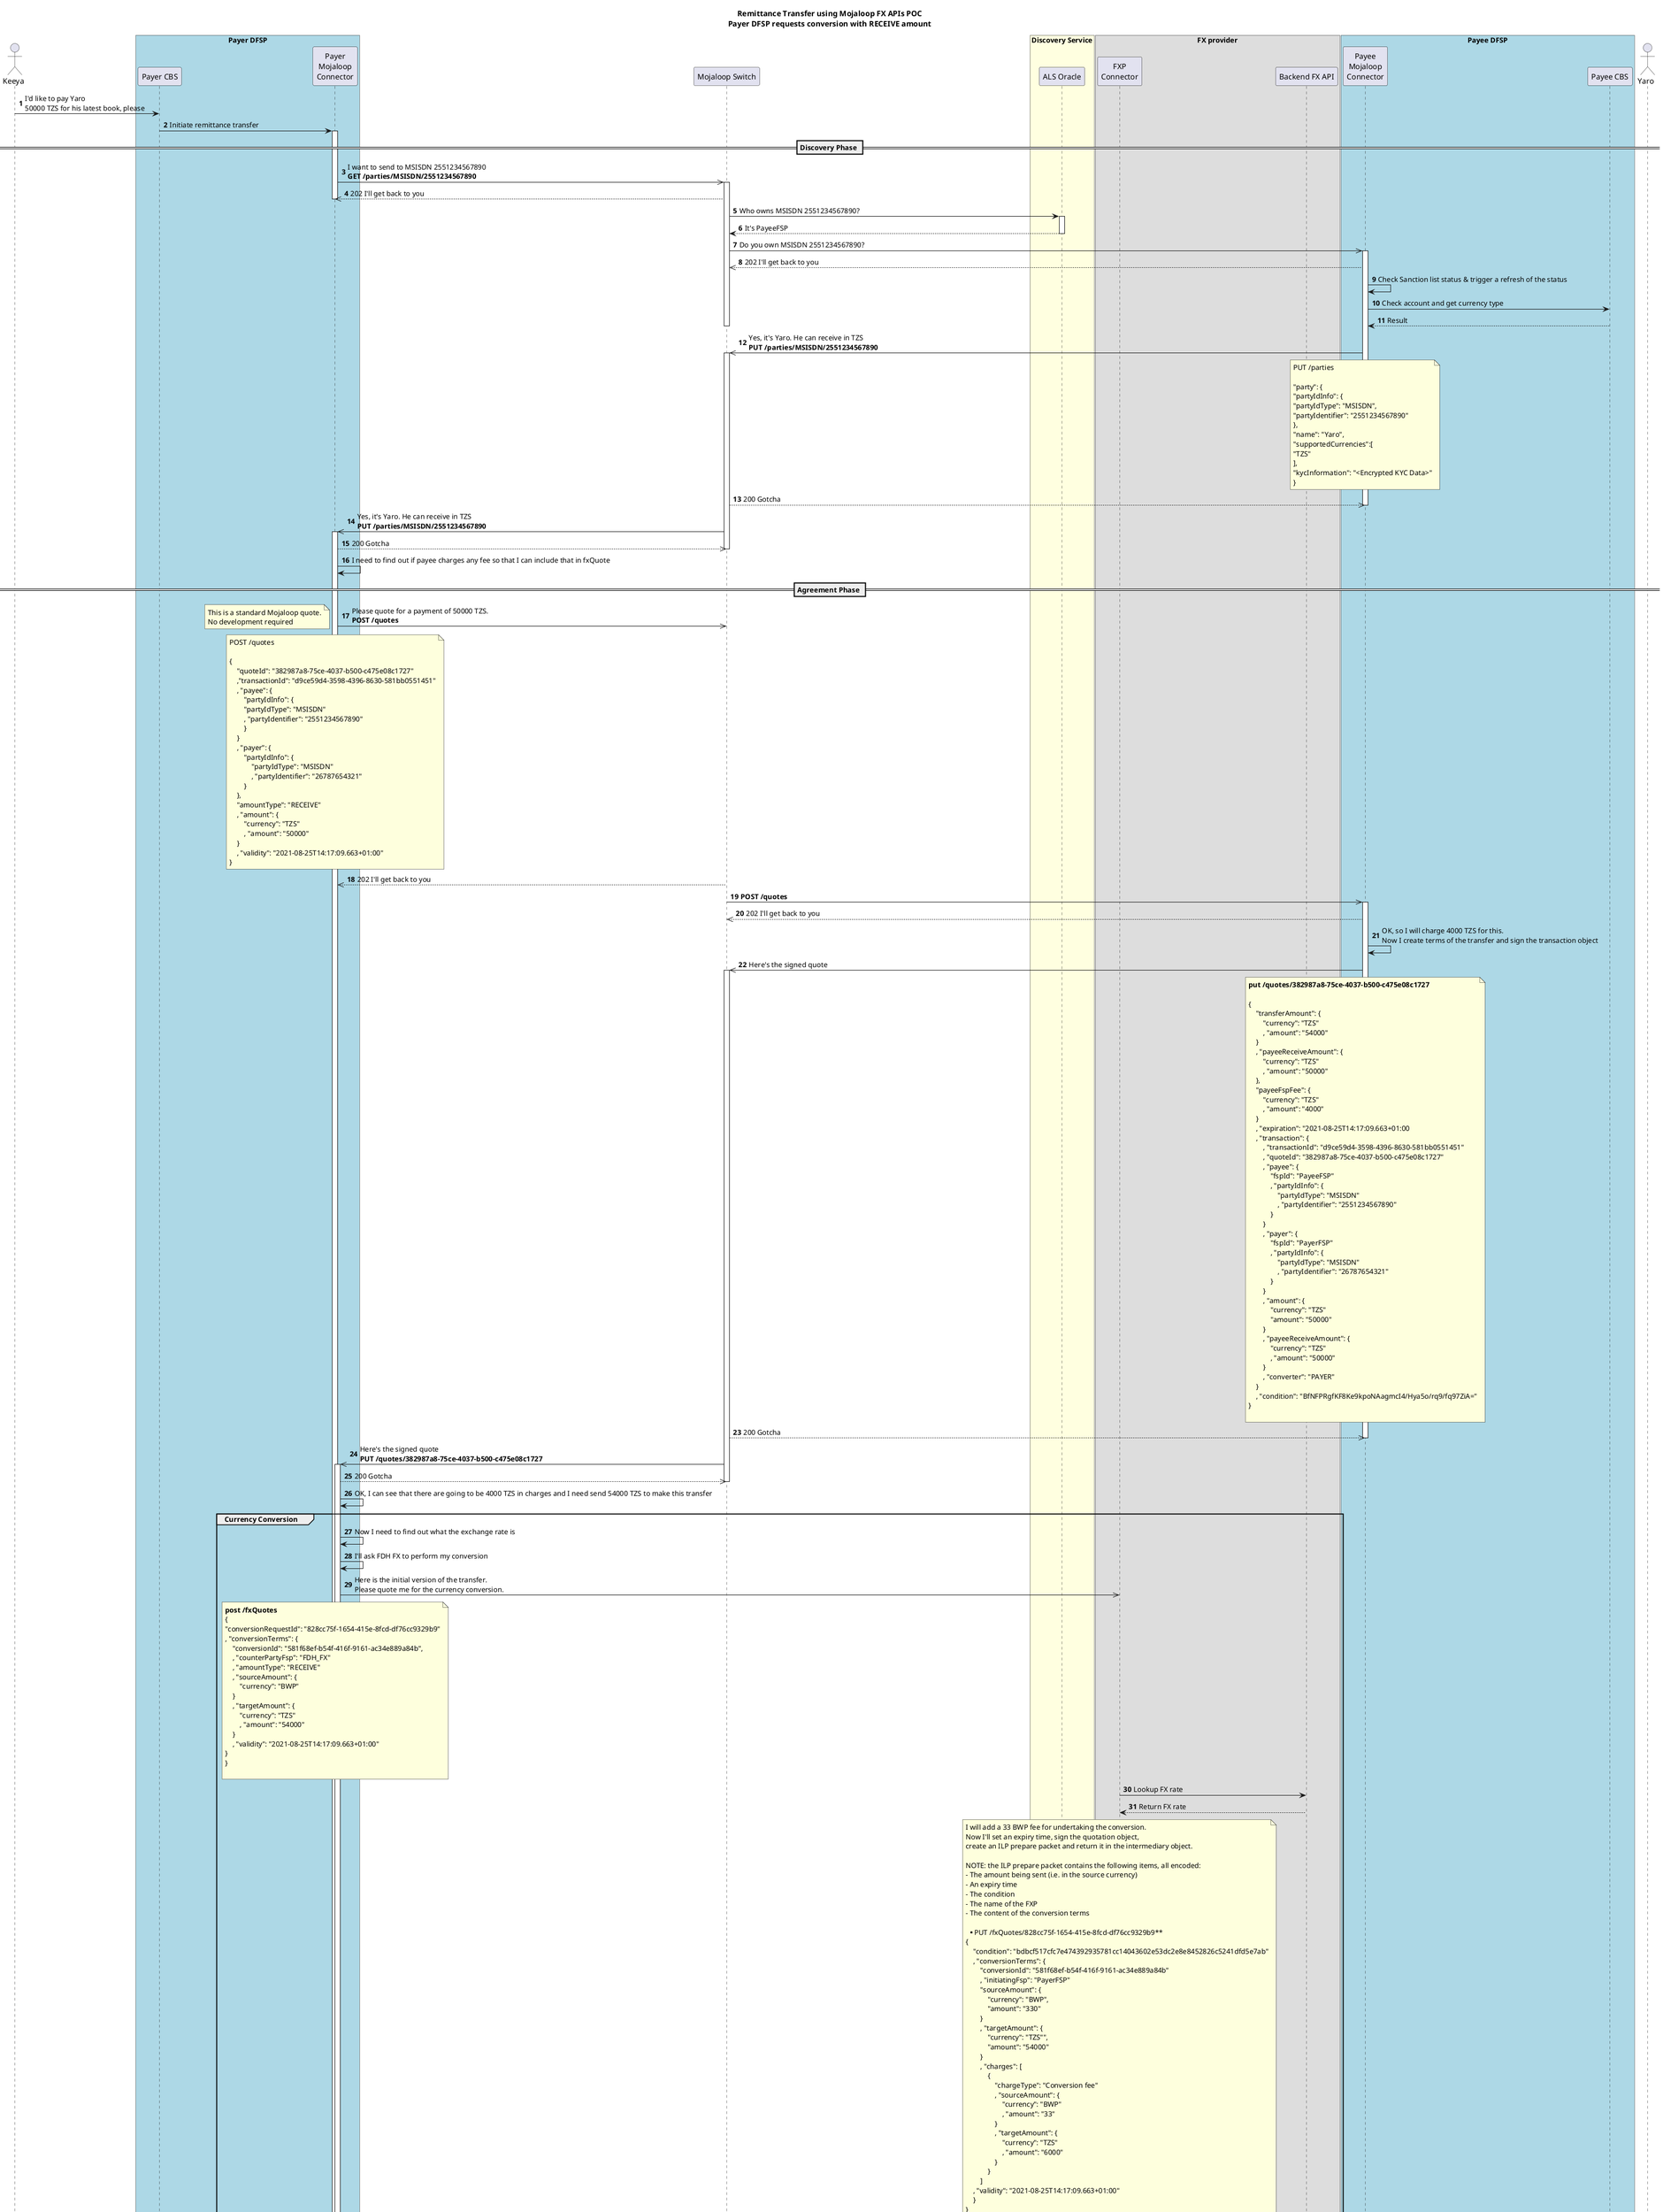 @startuml

!$simplified = false
!$shortCutSingleFXP = true
!$hideSwitchDetail = false
!$senderName = "Keeya"
!$receiverName = "Yaro"
!$payerCurrency = "BWP"
!$payeeCurrency = "TZS"
!$payerFSPID = "PayerFSP"
!$payeeFSPID = "PayeeFSP"
!$payerMSISDN = "26787654321"
!$payeeMSISDN = "2551234567890"
!$payeeReceiveAmount = "50000"
!$payeeFee = "4000"
!$targetAmount = "54000"
!$fxpChargesSource = "33"
!$fxpChargesTarget = "6000"
!$fxpSourceAmount = "330"
!$fxpTargetAmount = "54000"
!$totalChargesSourceCurrency = "55"


title Remittance Transfer using Mojaloop FX APIs POC\nPayer DFSP requests conversion with RECEIVE amount
actor "$senderName" as A1
box "Payer DFSP" #LightBlue  
  participant "Payer CBS" as PayerCBS
  participant "Payer\nMojaloop\nConnector" as D1
end box

participant "Mojaloop Switch" as S1

box "Discovery Service" #LightYellow
  participant "ALS Oracle" as ALS
end box

box "FX provider"  
  participant "FXP\nConnector" as FXP
  participant "Backend FX API" as FXPBackend
end box

box "Payee DFSP" #LightBlue   
  participant "Payee\nMojaloop\nConnector" as D2
  participant "Payee CBS" as PayeeCBS
end box

actor "$receiverName" as A2
autonumber

A1->PayerCBS:I'd like to pay $receiverName\n$payeeReceiveAmount $payeeCurrency for his latest book, please
PayerCBS->D1: Initiate remittance transfer
== Discovery Phase ==
activate D1
D1->>S1:I want to send to MSISDN $payeeMSISDN\n**GET /parties/MSISDN/$payeeMSISDN**
activate S1
!if ($simplified != true)
S1-->>D1:202 I'll get back to you
!endif
deactivate D1
S1->ALS:Who owns MSISDN $payeeMSISDN?
activate ALS
ALS-->S1:It's $payeeFSPID
deactivate ALS
S1->>D2:Do you own MSISDN $payeeMSISDN?
activate D2
!if ($simplified != true)
D2-->>S1:202 I'll get back to you
!endif
D2->D2: Check Sanction list status & trigger a refresh of the status
D2->PayeeCBS: Check account and get currency type
!if ($simplified != true)
PayeeCBS-->D2: Result
!endif
deactivate S1
D2->>S1:Yes, it's $receiverName. He can receive in $payeeCurrency\n**PUT /parties/MSISDN/$payeeMSISDN**
!if ($simplified != true)
note over D2
    PUT /parties

    "party": {
    "partyIdInfo": {
    "partyIdType": "MSISDN",
    "partyIdentifier": "$payeeMSISDN"
    },
    "name": "$receiverName",
    "supportedCurrencies":[
    "$payeeCurrency"
    ],
    "kycInformation": "<Encrypted KYC Data>"
    }
end note
!else
note over D2
    Payee Info with Encrypted KYC Data
end note
!endif
activate S1
!if ($simplified != true)
S1-->>D2:200 Gotcha
!endif
deactivate D2
S1->>D1:Yes, it's $receiverName. He can receive in $payeeCurrency\n**PUT /parties/MSISDN/$payeeMSISDN**
activate D1
!if ($simplified != true)
D1-->>S1:200 Gotcha
!endif
deactivate S1

!if ($shortCutSingleFXP != true)
== Get FX providers ==

D1->D1:Hmmm. I can only send in $payerCurrency.\nI need to get some currency conversion

D1->>S1:What FXPs do you know about?\n**GET /services/FXP**
activate S1
!if ($simplified != true)
S1-->>D1:202 I'll get back to you
!endif
deactivate D1
S1->ALS:What FXPs do you know about?
activate ALS
ALS-->S1:FDH FX
deactivate ALS
S1->>D1:Here are the available FXPs:FDH FX
note over S1
    PUT /services/FXP

    "fxpProviders": [
    "FDH_FX"
    ]
end note
activate D1
!if ($simplified != true)
D1-->>S1:200 Gotcha
!endif

!endif

D1->D1: I need to find out if payee charges any fee so that I can include that in fxQuote

== Agreement Phase ==
D1->>S1:Please quote for a payment of $payeeReceiveAmount $payeeCurrency.\n**POST /quotes**
note left
 This is a standard Mojaloop quote.
 No development required
end note
!if ($simplified != true)
note over D1
    POST /quotes

    {
        "quoteId": "382987a8-75ce-4037-b500-c475e08c1727"
        ,"transactionId": "d9ce59d4-3598-4396-8630-581bb0551451"
        , "payee": {
            "partyIdInfo": {
            "partyIdType": "MSISDN"
            , "partyIdentifier": "$payeeMSISDN"
            }
        }
        , "payer": {
            "partyIdInfo": {
                "partyIdType": "MSISDN"
                , "partyIdentifier": "$payerMSISDN"
            }
        },
        "amountType": "RECEIVE"
        , "amount": {
            "currency": "$payeeCurrency"
            , "amount": "$payeeReceiveAmount"
        }
        , "validity": "2021-08-25T14:17:09.663+01:00"
    }
end note
!endif
!if ($simplified != true)
S1-->>D1:202 I'll get back to you
!endif
S1->>D2:**POST /quotes**
activate D2
!if ($simplified != true)
D2-->>S1:202 I'll get back to you
!endif
deactivate S1
D2->D2:OK, so I will charge $payeeFee $payeeCurrency for this.\nNow I create terms of the transfer and sign the transaction object
D2->>S1:Here's the signed quote
note over D2
    **put /quotes/382987a8-75ce-4037-b500-c475e08c1727**

    {
        "transferAmount": {
            "currency": "$payeeCurrency"
            , "amount": "$targetAmount"
        }
        , "payeeReceiveAmount": {
            "currency": "$payeeCurrency"
            , "amount": "$payeeReceiveAmount"
        },
        "payeeFspFee": {
            "currency": "$payeeCurrency"
            , "amount": "$payeeFee"
        }
        , "expiration": "2021-08-25T14:17:09.663+01:00
        , "transaction": {
            , "transactionId": "d9ce59d4-3598-4396-8630-581bb0551451"
            , "quoteId": "382987a8-75ce-4037-b500-c475e08c1727"
            , "payee": {
                "fspId": "$payeeFSPID"
                , "partyIdInfo": {
                    "partyIdType": "MSISDN"
                    , "partyIdentifier": "$payeeMSISDN"
                }
            }
            , "payer": {
                "fspId": "$payerFSPID"
                , "partyIdInfo": {
                    "partyIdType": "MSISDN"
                    , "partyIdentifier": "$payerMSISDN"
                }
            }
            , "amount": {
                "currency": "$payeeCurrency"
                "amount": "$payeeReceiveAmount"
            }
            , "payeeReceiveAmount": {
                "currency": "$payeeCurrency"
                , "amount": "$payeeReceiveAmount"
            }
            , "converter": "PAYER"
        }
        , "condition": "BfNFPRgfKF8Ke9kpoNAagmcI4/Hya5o/rq9/fq97ZiA="
    }

end note
activate S1
!if ($simplified != true)
S1-->>D2:200 Gotcha
!endif
deactivate D2
S1->>D1:Here's the signed quote\n**PUT /quotes/382987a8-75ce-4037-b500-c475e08c1727**
activate D1
!if ($simplified != true)
D1-->>S1:200 Gotcha
!endif
deactivate S1
D1->D1:OK, I can see that there are going to be $payeeFee $payeeCurrency in charges and I need send $targetAmount $payeeCurrency to make this transfer

group Currency Conversion 
D1->D1:Now I need to find out what the exchange rate is
deactivate S1
D1->D1:I'll ask FDH FX to perform my conversion

!if ($shortCutSingleFXP != true)
D1->>S1:Here is the initial version of the transfer.\nPlease quote me for the currency conversion.
!else
D1->>FXP:Here is the initial version of the transfer.\nPlease quote me for the currency conversion.
!endif
note over D1
    **post /fxQuotes**
    {
    "conversionRequestId": "828cc75f-1654-415e-8fcd-df76cc9329b9"
    , "conversionTerms": {
        "conversionId": "581f68ef-b54f-416f-9161-ac34e889a84b",
        , "counterPartyFsp": "FDH_FX"
        , "amountType": "RECEIVE"
        , "sourceAmount": {
            "currency": "$payerCurrency"
        }
        , "targetAmount": {
            "currency": "$payeeCurrency"
            , "amount": "$targetAmount"
        }
        , "validity": "2021-08-25T14:17:09.663+01:00"
    }
    }

end note
!if ($shortCutSingleFXP != true)
activate S1
!if ($simplified != true)
S1-->>D1:202 I'll get back to you
!endif
deactivate D1
S1->>FXP:Here is the initial version of the transfer.\nPlease quote me for the currency conversion.\n**POST /fxQuote**
activate FXP
!if ($simplified != true)
FXP-->>S1:202 I'll get back to you
!endif
deactivate S1
!else
!endif
FXP->FXPBackend:Lookup FX rate
FXPBackend-->FXP:Return FX rate
' !if ($shortCutSingleFXP != true)

note over FXP
    I will add a $fxpChargesSource $payerCurrency fee for undertaking the conversion.
    Now I'll set an expiry time, sign the quotation object,
    create an ILP prepare packet and return it in the intermediary object.

    NOTE: the ILP prepare packet contains the following items, all encoded:
    - The amount being sent (i.e. in the source currency)
    - An expiry time
    - The condition
    - The name of the FXP
    - The content of the conversion terms

    ** PUT /fxQuotes/828cc75f-1654-415e-8fcd-df76cc9329b9**
    {
        "condition": "bdbcf517cfc7e474392935781cc14043602e53dc2e8e8452826c5241dfd5e7ab"
        , "conversionTerms": {
            "conversionId": "581f68ef-b54f-416f-9161-ac34e889a84b"
            , "initiatingFsp": "$payerFSPID"
            "sourceAmount": {
                "currency": "$payerCurrency",
                "amount": "$fxpSourceAmount"
            }
            , "targetAmount": {
                "currency": "$payeeCurrency"",
                "amount": "$fxpTargetAmount"
            }
            , "charges": [
                {
                    "chargeType": "Conversion fee"
                    , "sourceAmount": {
                        "currency": "$payerCurrency"
                        , "amount": "$fxpChargesSource"
                    }
                    , "targetAmount": {
                        "currency": "$payeeCurrency"
                        , "amount": "$fxpChargesTarget"
                    }
                }
            ]
        , "validity": "2021-08-25T14:17:09.663+01:00"
        }
    }
end note
!if ($shortCutSingleFXP != true)
FXP->>S1:Here's the signed conversion object
activate S1
!if ($simplified != true)
S1-->>FXP:200 Gotcha
!endif
deactivate FXP
S1->>D1:Here's the signed conversion object\n**PUT /fxQuotes/828cc75f-1654-415e-8fcd-df76cc9329b9**
activate D1
!if ($simplified != true)
D1-->>S1:Gotcha
!endif
deactivate S1
!else
FXP-->>D1:Here's the signed conversion object\n**PUT /fxQuotes/828cc75f-1654-415e-8fcd-df76cc9329b9**
activate D1
!endif

end group

== Sender Confirmation ==

D1->PayerCBS:Here's the quote for the transfer\nIt expires at 2021-08-25T14:17:09.663+01:00
PayerCBS->A1:Hi, $senderName: I can do the transfer.\nIt'll cost you $totalChargesSourceCurrency $payerCurrency in fees\nand $receiverName will receive\n$payeeReceiveAmount $payeeCurrency.\nLet me know if you want to go ahead
A1-->PayerCBS:Great! Yes please, go ahead

PayerCBS-->D1: Payer has accepted the terms please proceed

== Transfer Phase ==
D1->D1:First, activate the conversion
D1->>S1:Please confirm your part of the transfer
note over D1
**POST /fxTransfers**
{
    "commitRequestId": "77c9d78d-c26a-4474-8b3c-99b96a814bfc"
    , "determiningTransactionId": "d9ce59d4-3598-4396-8630-581bb0551451"
    , "requestingFsp": "$payerFSPID"
    , "respondingFxp": "FDH_FX"
    , "sourceAmount": {
        "currency": "$payerCurrency",
        "amount": "$fxpSourceAmount"
    }
    , "targetAmount": {
        "currency": "$payeeCurrency",
        "amount": "$fxpTargetAmount"
    }
    , "condition": "bdbcf517cfc7e474392935781cc14043602e53dc2e8e8452826c5241dfd5e7ab"
}
end note
activate S1
!if ($simplified != true)
S1-->>D1:202 I'll get back to you
!endif
deactivate D2
!if ($hideSwitchDetail != true)
S1->S1:OK, so this is an FX confirmation.
S1->S1: Does the sender have an account in this currency?\nYes, it does.
!endif
S1->S1: Liquidity check and reserve on Payer DFSP's account
!if ($hideSwitchDetail != true)
note over S1
Reservations:

**$payerFSPID has a reservation of $fxpSourceAmount $payerCurrency**
end note
!endif
S1->>FXP:Please confirm the currency conversion part of the transfer\n** POST /fxTransfers**
activate FXP
!if ($simplified != true)
FXP-->>S1:202 I'll get back to you
!endif
deactivate S1
FXP->FXPBackend:Reserve funds for FX conversion
FXPBackend->FXP:Success
FXP->>S1:Confirmed. Here's the fulfilment
note over FXP
**PUT /fxTransfers/77c9d78d-c26a-4474-8b3c-99b96a814bfc**
{
    "fulfilment": "188909ceb6cd5c35d5c6b394f0a9e5a0571199c332fbd013dc1e6b8a2d5fff42"
    , "completedTimeStamp": "2021-08-25T14:17:08.175+01:00"
    , "conversionState": "RESERVED"
}
end note
activate S1
!if ($simplified != true)
S1-->>FXP:200 Gotcha
!endif
deactivate FXP
!if ($simplified != true)
S1->S1:Check fulfilment matches and cancel if not.
alt Conversion failed
S1->FXP:Sorry. Conversion failed
note over FXP
**PATCH /fxTransfers/77c9d78d-c26a-4474-8b3c-99b96a814bfc**
{
    "fulfilment": "188909ceb6cd5c35d5c6b394f0a9e5a0571199c332fbd013dc1e6b8a2d5fff42"
    , "completedTimeStamp": "2021-08-25T14:17:08.175+01:00"
    , "conversionState": "ABORTED"
}
end note
activate FXP
FXP-->S1:Acknowledged
FXP->FXP:Remove any reservations\nor obligations
deactivate FXP

S1->>D1:Sorry. Conversion failed
note over S1
**PUT /fxTransfers/77c9d78d-c26a-4474-8b3c-99b96a814bfc/error**
{
    "errorCode": "9999"
    , "errorDescription": "Whatever the error was"
}
end note
else Conversion succeeded
S1->D1:Conversion succeeded subject to transfer success\n**PUT /fxTransfers/77c9d78d-c26a-4474-8b3c-99b96a814bfc**

end
!else
S1->D1:Conversion succeeded subject to transfer success\n**PUT /fxTransfers/77c9d78d-c26a-4474-8b3c-99b96a814bfc**
!endif
activate D1
!if ($simplified != true)
D1-->S1:200 Gotcha
!endif
deactivate S1
D1->D1:OK, so that's all right\nNow I can send the transfer itself

D1->S1:Please do the transfer **POST /transfers**
!if ($simplified != true)
note over D1
POST /transfers
{
    "transferId": "c720ae14-fc72-4acd-9113-8b601b34ba4d"
    , "payeeFsp": "$payeeFSPID"
    , "payerFsp": "$payerFSPID"
    , "amount": {
        "currency": "$payeeCurrency"
        , "amount": "$targetAmount"
    }
    , "transaction": {
        , "transactionId": "d9ce59d4-3598-4396-8630-581bb0551451"
        , "quoteId": "382987a8-75ce-4037-b500-c475e08c1727"
        , "payee": {
            "fspId": "$payeeFSPID"
            , "partyIdInfo": {
                "partyIdType": "MSISDN"
                , "partyIdentifier": "$payeeMSISDN"
            }
        }
        , "payer": {
            "fspId": "$payerFSPID"
            , "partyIdInfo": {
                "partyIdType": "MSISDN"
                , "partyIdentifier": "$payerMSISDN"
            }
        }
    }
}
end note
!endif
activate S1
!if ($simplified != true)
S1-->D1:202 I'll get back to you
!endif
deactivate D1
!if ($hideSwitchDetail != true)
S1->S1:Is there a dependent transfer? Yes
!endif
S1->S1:Perform liquidity check and reserve funds\nagainst creditor party to dependent transfer
note over S1
Reservations:

$payerFSPID has a reservation of $fxpSourceAmount $payerCurrency
**FDH_FX has a reservation of $targetAmount $payeeCurrency**
end note

S1->D2:Please do the transfer\n**POST /transfers**
activate D2
!if ($simplified != true)
D2-->S1:202 I'll get back to you
!endif
deactivate S1
D2->D2:Let me check that the terms of the dependent transfer\nare the same as the ones I agreed to\nand that the fulfilment and condition match
D2->D2:Yes, they do. I approve the transfer
D2->PayeeCBS:Please credit $receiverName's account with $payeeReceiveAmount $payeeCurrency
D2->S1:Transfer is confirmed, here's the fulfilment
note over D2
**PUT /transfers/c720ae14-fc72-4acd-9113-8b601b34ba4d**
{
    "fulfilment": "mhPUT9ZAwd-BXLfeSd7-YPh46rBWRNBiTCSWjpku90s"
    , "completedTimestamp": "2021-08-25T14:17:08.227+01:00"
    , "transferState": "COMMITTED"
}
end note
activate S1
!if ($simplified != true)
S1-->D2:200 Gotcha
!endif
deactivate D2
!if ($hideSwitchDetail != true)
S1->S1:Is there a dependent transfer?\nYes, there is.
S1->S1:Is this dependency against the debtor party to the transfer?\nYes, it is.
S1->S1:Create an obligation from the debtor party to the party named in the dependency (the FXP)
S1->S1:Is the transfer denominated in the currency of the payee receive amount?\nYes, it is.
S1->S1:Create an obligation from the party named in the dependency\nto the creditor party for the transfer
!else
S1->S1:Create obligations from the payer to the FXP and from FXP to the payee
!endif
S1->FXP:The transfer succeeded.\nYou can clear it in your ledgers
note over S1
**PATCH /fxTransfers/77c9d78d-c26a-4474-8b3c-99b96a814bfc**
{
    "fulfilment": "2e6870fb4eda9c2a29ecf376ceb5b05c"
    , "completedTimeStamp": "2021-08-25T14:17:08.175+01:00"
    , "conversionState": "COMMITTED"
}
end note
activate FXP
FXP->FXP:Let's just check: does this match the stuff I sent?
FXP->FXP:It does. Great. I'll clear the conversion
FXP-->S1:200 Gotcha
deactivate FXP
note over S1
    Ledger positions:
    $payerFSPID has a debit of $fxpSourceAmount $payerCurrency
    FDH_FX has a credit of $fxpSourceAmount $payerCurrency
    FDH_FX has a debit of $fxpTargetAmount $payeeCurrency
    $payeeFSPID has a credit of $targetAmount $payeeCurrency
end note
S1->D1:Transfer is complete\n**PUT /transfers/c720ae14-fc72-4acd-9113-8b601b34ba4d**
activate D1
!if ($simplified != true)
D1-->S1:200 Gotcha
!endif
deactivate S1
D1->D1:Commit the funds in my ledgers
D1->A1:Transfer was completed successfully
deactivate D1

@enduml
